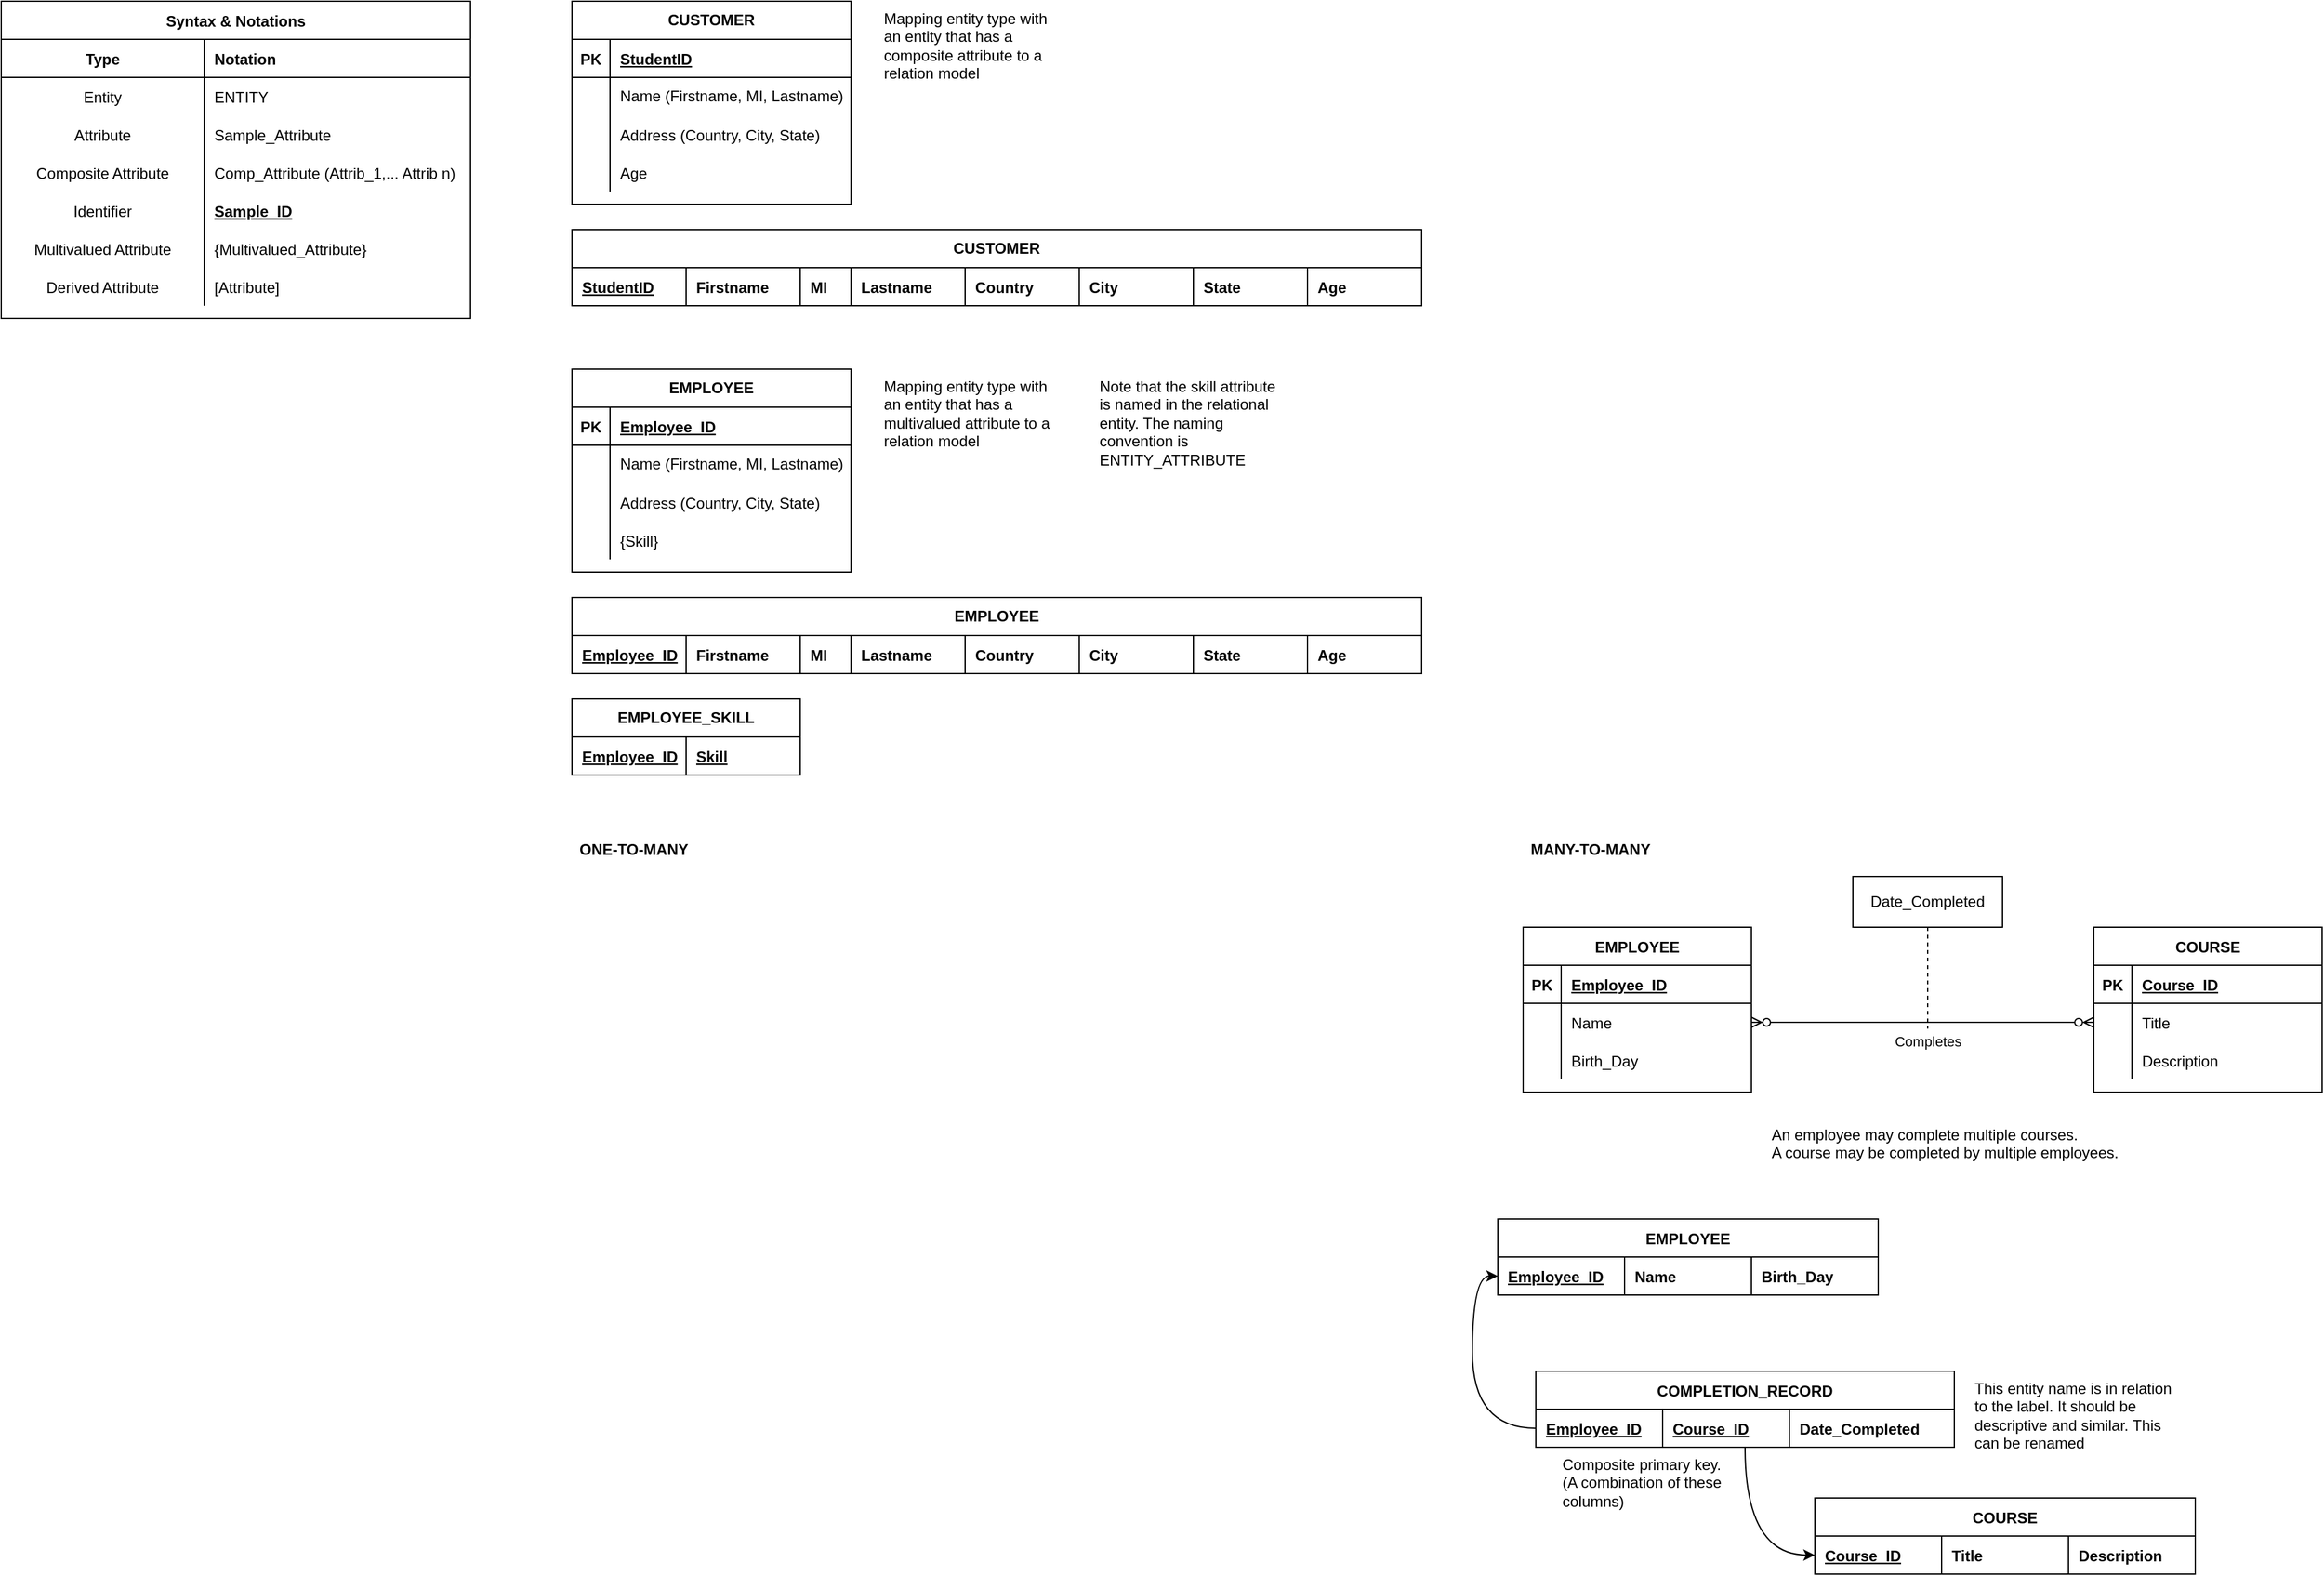 <mxfile version="20.4.1" type="github"><diagram id="eEw_DnG3UPQbFCAzne1q" name="Page-1"><mxGraphModel dx="2090" dy="1809" grid="1" gridSize="10" guides="1" tooltips="1" connect="1" arrows="1" fold="1" page="1" pageScale="1" pageWidth="850" pageHeight="1100" math="0" shadow="0"><root><mxCell id="0"/><mxCell id="1" parent="0"/><mxCell id="7lSEpPeglRAxKBHgV0pn-1" value="CUSTOMER" style="shape=table;startSize=30;container=1;collapsible=1;childLayout=tableLayout;fixedRows=1;rowLines=0;fontStyle=1;align=center;resizeLast=1;whiteSpace=wrap;" vertex="1" parent="1"><mxGeometry x="330" y="-120" width="220" height="160" as="geometry"/></mxCell><mxCell id="7lSEpPeglRAxKBHgV0pn-2" value="" style="shape=tableRow;horizontal=0;startSize=0;swimlaneHead=0;swimlaneBody=0;fillColor=none;collapsible=0;dropTarget=0;points=[[0,0.5],[1,0.5]];portConstraint=eastwest;top=0;left=0;right=0;bottom=1;" vertex="1" parent="7lSEpPeglRAxKBHgV0pn-1"><mxGeometry y="30" width="220" height="30" as="geometry"/></mxCell><mxCell id="7lSEpPeglRAxKBHgV0pn-3" value="PK" style="shape=partialRectangle;connectable=0;fillColor=none;top=0;left=0;bottom=0;right=0;fontStyle=1;overflow=hidden;" vertex="1" parent="7lSEpPeglRAxKBHgV0pn-2"><mxGeometry width="30" height="30" as="geometry"><mxRectangle width="30" height="30" as="alternateBounds"/></mxGeometry></mxCell><mxCell id="7lSEpPeglRAxKBHgV0pn-4" value="StudentID" style="shape=partialRectangle;connectable=0;fillColor=none;top=0;left=0;bottom=0;right=0;align=left;spacingLeft=6;fontStyle=5;overflow=hidden;" vertex="1" parent="7lSEpPeglRAxKBHgV0pn-2"><mxGeometry x="30" width="190" height="30" as="geometry"><mxRectangle width="190" height="30" as="alternateBounds"/></mxGeometry></mxCell><mxCell id="7lSEpPeglRAxKBHgV0pn-5" value="" style="shape=tableRow;horizontal=0;startSize=0;swimlaneHead=0;swimlaneBody=0;fillColor=none;collapsible=0;dropTarget=0;points=[[0,0.5],[1,0.5]];portConstraint=eastwest;top=0;left=0;right=0;bottom=0;" vertex="1" parent="7lSEpPeglRAxKBHgV0pn-1"><mxGeometry y="60" width="220" height="30" as="geometry"/></mxCell><mxCell id="7lSEpPeglRAxKBHgV0pn-6" value="" style="shape=partialRectangle;connectable=0;fillColor=none;top=0;left=0;bottom=0;right=0;editable=1;overflow=hidden;" vertex="1" parent="7lSEpPeglRAxKBHgV0pn-5"><mxGeometry width="30" height="30" as="geometry"><mxRectangle width="30" height="30" as="alternateBounds"/></mxGeometry></mxCell><mxCell id="7lSEpPeglRAxKBHgV0pn-7" value="Name (Firstname, MI, Lastname)" style="shape=partialRectangle;connectable=0;fillColor=none;top=0;left=0;bottom=0;right=0;align=left;spacingLeft=6;overflow=hidden;whiteSpace=wrap;" vertex="1" parent="7lSEpPeglRAxKBHgV0pn-5"><mxGeometry x="30" width="190" height="30" as="geometry"><mxRectangle width="190" height="30" as="alternateBounds"/></mxGeometry></mxCell><mxCell id="7lSEpPeglRAxKBHgV0pn-8" value="" style="shape=tableRow;horizontal=0;startSize=0;swimlaneHead=0;swimlaneBody=0;fillColor=none;collapsible=0;dropTarget=0;points=[[0,0.5],[1,0.5]];portConstraint=eastwest;top=0;left=0;right=0;bottom=0;" vertex="1" parent="7lSEpPeglRAxKBHgV0pn-1"><mxGeometry y="90" width="220" height="30" as="geometry"/></mxCell><mxCell id="7lSEpPeglRAxKBHgV0pn-9" value="" style="shape=partialRectangle;connectable=0;fillColor=none;top=0;left=0;bottom=0;right=0;editable=1;overflow=hidden;" vertex="1" parent="7lSEpPeglRAxKBHgV0pn-8"><mxGeometry width="30" height="30" as="geometry"><mxRectangle width="30" height="30" as="alternateBounds"/></mxGeometry></mxCell><mxCell id="7lSEpPeglRAxKBHgV0pn-10" value="Address (Country, City, State)" style="shape=partialRectangle;connectable=0;fillColor=none;top=0;left=0;bottom=0;right=0;align=left;spacingLeft=6;overflow=hidden;" vertex="1" parent="7lSEpPeglRAxKBHgV0pn-8"><mxGeometry x="30" width="190" height="30" as="geometry"><mxRectangle width="190" height="30" as="alternateBounds"/></mxGeometry></mxCell><mxCell id="7lSEpPeglRAxKBHgV0pn-11" value="" style="shape=tableRow;horizontal=0;startSize=0;swimlaneHead=0;swimlaneBody=0;fillColor=none;collapsible=0;dropTarget=0;points=[[0,0.5],[1,0.5]];portConstraint=eastwest;top=0;left=0;right=0;bottom=0;" vertex="1" parent="7lSEpPeglRAxKBHgV0pn-1"><mxGeometry y="120" width="220" height="30" as="geometry"/></mxCell><mxCell id="7lSEpPeglRAxKBHgV0pn-12" value="" style="shape=partialRectangle;connectable=0;fillColor=none;top=0;left=0;bottom=0;right=0;editable=1;overflow=hidden;" vertex="1" parent="7lSEpPeglRAxKBHgV0pn-11"><mxGeometry width="30" height="30" as="geometry"><mxRectangle width="30" height="30" as="alternateBounds"/></mxGeometry></mxCell><mxCell id="7lSEpPeglRAxKBHgV0pn-13" value="Age" style="shape=partialRectangle;connectable=0;fillColor=none;top=0;left=0;bottom=0;right=0;align=left;spacingLeft=6;overflow=hidden;" vertex="1" parent="7lSEpPeglRAxKBHgV0pn-11"><mxGeometry x="30" width="190" height="30" as="geometry"><mxRectangle width="190" height="30" as="alternateBounds"/></mxGeometry></mxCell><mxCell id="7lSEpPeglRAxKBHgV0pn-20" value="CUSTOMER" style="shape=table;startSize=30;container=1;collapsible=1;childLayout=tableLayout;fixedRows=1;rowLines=0;fontStyle=1;align=center;resizeLast=1;whiteSpace=wrap;" vertex="1" parent="1"><mxGeometry x="330" y="60" width="670" height="60" as="geometry"/></mxCell><mxCell id="7lSEpPeglRAxKBHgV0pn-21" value="" style="shape=tableRow;horizontal=0;startSize=0;swimlaneHead=0;swimlaneBody=0;fillColor=none;collapsible=0;dropTarget=0;points=[[0,0.5],[1,0.5]];portConstraint=eastwest;top=0;left=0;right=0;bottom=1;" vertex="1" parent="7lSEpPeglRAxKBHgV0pn-20"><mxGeometry y="30" width="670" height="30" as="geometry"/></mxCell><mxCell id="7lSEpPeglRAxKBHgV0pn-23" value="StudentID" style="shape=partialRectangle;connectable=0;fillColor=none;top=0;left=0;bottom=0;right=0;align=left;spacingLeft=6;fontStyle=5;overflow=hidden;" vertex="1" parent="7lSEpPeglRAxKBHgV0pn-21"><mxGeometry width="90" height="30" as="geometry"><mxRectangle width="90" height="30" as="alternateBounds"/></mxGeometry></mxCell><mxCell id="7lSEpPeglRAxKBHgV0pn-33" value="Firstname" style="shape=partialRectangle;connectable=0;fillColor=none;top=0;left=0;bottom=0;right=0;align=left;spacingLeft=6;fontStyle=1;overflow=hidden;" vertex="1" parent="7lSEpPeglRAxKBHgV0pn-21"><mxGeometry x="90" width="90" height="30" as="geometry"><mxRectangle width="90" height="30" as="alternateBounds"/></mxGeometry></mxCell><mxCell id="7lSEpPeglRAxKBHgV0pn-34" value="MI" style="shape=partialRectangle;connectable=0;fillColor=none;top=0;left=0;bottom=0;right=0;align=left;spacingLeft=6;fontStyle=1;overflow=hidden;" vertex="1" parent="7lSEpPeglRAxKBHgV0pn-21"><mxGeometry x="180" width="40" height="30" as="geometry"><mxRectangle width="40" height="30" as="alternateBounds"/></mxGeometry></mxCell><mxCell id="7lSEpPeglRAxKBHgV0pn-35" value="Lastname" style="shape=partialRectangle;connectable=0;fillColor=none;top=0;left=0;bottom=0;right=0;align=left;spacingLeft=6;fontStyle=1;overflow=hidden;" vertex="1" parent="7lSEpPeglRAxKBHgV0pn-21"><mxGeometry x="220" width="90" height="30" as="geometry"><mxRectangle width="90" height="30" as="alternateBounds"/></mxGeometry></mxCell><mxCell id="7lSEpPeglRAxKBHgV0pn-36" value="Country" style="shape=partialRectangle;connectable=0;fillColor=none;top=0;left=0;bottom=0;right=0;align=left;spacingLeft=6;fontStyle=1;overflow=hidden;" vertex="1" parent="7lSEpPeglRAxKBHgV0pn-21"><mxGeometry x="310" width="90" height="30" as="geometry"><mxRectangle width="90" height="30" as="alternateBounds"/></mxGeometry></mxCell><mxCell id="7lSEpPeglRAxKBHgV0pn-37" value="City" style="shape=partialRectangle;connectable=0;fillColor=none;top=0;left=0;bottom=0;right=0;align=left;spacingLeft=6;fontStyle=1;overflow=hidden;" vertex="1" parent="7lSEpPeglRAxKBHgV0pn-21"><mxGeometry x="400" width="90" height="30" as="geometry"><mxRectangle width="90" height="30" as="alternateBounds"/></mxGeometry></mxCell><mxCell id="7lSEpPeglRAxKBHgV0pn-38" value="State" style="shape=partialRectangle;connectable=0;fillColor=none;top=0;left=0;bottom=0;right=0;align=left;spacingLeft=6;fontStyle=1;overflow=hidden;" vertex="1" parent="7lSEpPeglRAxKBHgV0pn-21"><mxGeometry x="490" width="90" height="30" as="geometry"><mxRectangle width="90" height="30" as="alternateBounds"/></mxGeometry></mxCell><mxCell id="7lSEpPeglRAxKBHgV0pn-39" value="Age" style="shape=partialRectangle;connectable=0;fillColor=none;top=0;left=0;bottom=0;right=0;align=left;spacingLeft=6;fontStyle=1;overflow=hidden;" vertex="1" parent="7lSEpPeglRAxKBHgV0pn-21"><mxGeometry x="580" width="90" height="30" as="geometry"><mxRectangle width="90" height="30" as="alternateBounds"/></mxGeometry></mxCell><mxCell id="7lSEpPeglRAxKBHgV0pn-40" value="Mapping entity type with an entity that has a composite attribute to a relation model" style="text;strokeColor=none;fillColor=none;spacingLeft=4;spacingRight=4;overflow=hidden;rotatable=0;points=[[0,0.5],[1,0.5]];portConstraint=eastwest;fontSize=12;whiteSpace=wrap;" vertex="1" parent="1"><mxGeometry x="570" y="-120" width="150" height="70" as="geometry"/></mxCell><mxCell id="7lSEpPeglRAxKBHgV0pn-42" value="Syntax &amp; Notations" style="shape=table;startSize=30;container=1;collapsible=1;childLayout=tableLayout;fixedRows=1;rowLines=0;fontStyle=1;align=center;resizeLast=1;" vertex="1" parent="1"><mxGeometry x="-120" y="-120" width="370" height="250" as="geometry"/></mxCell><mxCell id="7lSEpPeglRAxKBHgV0pn-43" value="" style="shape=tableRow;horizontal=0;startSize=0;swimlaneHead=0;swimlaneBody=0;fillColor=none;collapsible=0;dropTarget=0;points=[[0,0.5],[1,0.5]];portConstraint=eastwest;top=0;left=0;right=0;bottom=1;" vertex="1" parent="7lSEpPeglRAxKBHgV0pn-42"><mxGeometry y="30" width="370" height="30" as="geometry"/></mxCell><mxCell id="7lSEpPeglRAxKBHgV0pn-44" value="Type" style="shape=partialRectangle;connectable=0;fillColor=none;top=0;left=0;bottom=0;right=0;fontStyle=1;overflow=hidden;" vertex="1" parent="7lSEpPeglRAxKBHgV0pn-43"><mxGeometry width="160" height="30" as="geometry"><mxRectangle width="160" height="30" as="alternateBounds"/></mxGeometry></mxCell><mxCell id="7lSEpPeglRAxKBHgV0pn-45" value="Notation" style="shape=partialRectangle;connectable=0;fillColor=none;top=0;left=0;bottom=0;right=0;align=left;spacingLeft=6;fontStyle=1;overflow=hidden;" vertex="1" parent="7lSEpPeglRAxKBHgV0pn-43"><mxGeometry x="160" width="210" height="30" as="geometry"><mxRectangle width="210" height="30" as="alternateBounds"/></mxGeometry></mxCell><mxCell id="7lSEpPeglRAxKBHgV0pn-46" value="" style="shape=tableRow;horizontal=0;startSize=0;swimlaneHead=0;swimlaneBody=0;fillColor=none;collapsible=0;dropTarget=0;points=[[0,0.5],[1,0.5]];portConstraint=eastwest;top=0;left=0;right=0;bottom=0;" vertex="1" parent="7lSEpPeglRAxKBHgV0pn-42"><mxGeometry y="60" width="370" height="30" as="geometry"/></mxCell><mxCell id="7lSEpPeglRAxKBHgV0pn-47" value="Entity" style="shape=partialRectangle;connectable=0;fillColor=none;top=0;left=0;bottom=0;right=0;editable=1;overflow=hidden;" vertex="1" parent="7lSEpPeglRAxKBHgV0pn-46"><mxGeometry width="160" height="30" as="geometry"><mxRectangle width="160" height="30" as="alternateBounds"/></mxGeometry></mxCell><mxCell id="7lSEpPeglRAxKBHgV0pn-48" value="ENTITY" style="shape=partialRectangle;connectable=0;fillColor=none;top=0;left=0;bottom=0;right=0;align=left;spacingLeft=6;overflow=hidden;" vertex="1" parent="7lSEpPeglRAxKBHgV0pn-46"><mxGeometry x="160" width="210" height="30" as="geometry"><mxRectangle width="210" height="30" as="alternateBounds"/></mxGeometry></mxCell><mxCell id="7lSEpPeglRAxKBHgV0pn-49" value="" style="shape=tableRow;horizontal=0;startSize=0;swimlaneHead=0;swimlaneBody=0;fillColor=none;collapsible=0;dropTarget=0;points=[[0,0.5],[1,0.5]];portConstraint=eastwest;top=0;left=0;right=0;bottom=0;" vertex="1" parent="7lSEpPeglRAxKBHgV0pn-42"><mxGeometry y="90" width="370" height="30" as="geometry"/></mxCell><mxCell id="7lSEpPeglRAxKBHgV0pn-50" value="Attribute" style="shape=partialRectangle;connectable=0;fillColor=none;top=0;left=0;bottom=0;right=0;editable=1;overflow=hidden;" vertex="1" parent="7lSEpPeglRAxKBHgV0pn-49"><mxGeometry width="160" height="30" as="geometry"><mxRectangle width="160" height="30" as="alternateBounds"/></mxGeometry></mxCell><mxCell id="7lSEpPeglRAxKBHgV0pn-51" value="Sample_Attribute" style="shape=partialRectangle;connectable=0;fillColor=none;top=0;left=0;bottom=0;right=0;align=left;spacingLeft=6;overflow=hidden;" vertex="1" parent="7lSEpPeglRAxKBHgV0pn-49"><mxGeometry x="160" width="210" height="30" as="geometry"><mxRectangle width="210" height="30" as="alternateBounds"/></mxGeometry></mxCell><mxCell id="7lSEpPeglRAxKBHgV0pn-52" value="" style="shape=tableRow;horizontal=0;startSize=0;swimlaneHead=0;swimlaneBody=0;fillColor=none;collapsible=0;dropTarget=0;points=[[0,0.5],[1,0.5]];portConstraint=eastwest;top=0;left=0;right=0;bottom=0;" vertex="1" parent="7lSEpPeglRAxKBHgV0pn-42"><mxGeometry y="120" width="370" height="30" as="geometry"/></mxCell><mxCell id="7lSEpPeglRAxKBHgV0pn-53" value="Composite Attribute" style="shape=partialRectangle;connectable=0;fillColor=none;top=0;left=0;bottom=0;right=0;editable=1;overflow=hidden;" vertex="1" parent="7lSEpPeglRAxKBHgV0pn-52"><mxGeometry width="160" height="30" as="geometry"><mxRectangle width="160" height="30" as="alternateBounds"/></mxGeometry></mxCell><mxCell id="7lSEpPeglRAxKBHgV0pn-54" value="Comp_Attribute (Attrib_1,... Attrib n)" style="shape=partialRectangle;connectable=0;fillColor=none;top=0;left=0;bottom=0;right=0;align=left;spacingLeft=6;overflow=hidden;" vertex="1" parent="7lSEpPeglRAxKBHgV0pn-52"><mxGeometry x="160" width="210" height="30" as="geometry"><mxRectangle width="210" height="30" as="alternateBounds"/></mxGeometry></mxCell><mxCell id="7lSEpPeglRAxKBHgV0pn-58" style="shape=tableRow;horizontal=0;startSize=0;swimlaneHead=0;swimlaneBody=0;fillColor=none;collapsible=0;dropTarget=0;points=[[0,0.5],[1,0.5]];portConstraint=eastwest;top=0;left=0;right=0;bottom=0;fontStyle=1" vertex="1" parent="7lSEpPeglRAxKBHgV0pn-42"><mxGeometry y="150" width="370" height="30" as="geometry"/></mxCell><mxCell id="7lSEpPeglRAxKBHgV0pn-59" value="Identifier" style="shape=partialRectangle;connectable=0;fillColor=none;top=0;left=0;bottom=0;right=0;editable=1;overflow=hidden;" vertex="1" parent="7lSEpPeglRAxKBHgV0pn-58"><mxGeometry width="160" height="30" as="geometry"><mxRectangle width="160" height="30" as="alternateBounds"/></mxGeometry></mxCell><mxCell id="7lSEpPeglRAxKBHgV0pn-60" value="Sample_ID" style="shape=partialRectangle;connectable=0;fillColor=none;top=0;left=0;bottom=0;right=0;align=left;spacingLeft=6;overflow=hidden;fontStyle=5" vertex="1" parent="7lSEpPeglRAxKBHgV0pn-58"><mxGeometry x="160" width="210" height="30" as="geometry"><mxRectangle width="210" height="30" as="alternateBounds"/></mxGeometry></mxCell><mxCell id="7lSEpPeglRAxKBHgV0pn-84" style="shape=tableRow;horizontal=0;startSize=0;swimlaneHead=0;swimlaneBody=0;fillColor=none;collapsible=0;dropTarget=0;points=[[0,0.5],[1,0.5]];portConstraint=eastwest;top=0;left=0;right=0;bottom=0;fontStyle=1" vertex="1" parent="7lSEpPeglRAxKBHgV0pn-42"><mxGeometry y="180" width="370" height="30" as="geometry"/></mxCell><mxCell id="7lSEpPeglRAxKBHgV0pn-85" value="Multivalued Attribute" style="shape=partialRectangle;connectable=0;fillColor=none;top=0;left=0;bottom=0;right=0;editable=1;overflow=hidden;" vertex="1" parent="7lSEpPeglRAxKBHgV0pn-84"><mxGeometry width="160" height="30" as="geometry"><mxRectangle width="160" height="30" as="alternateBounds"/></mxGeometry></mxCell><mxCell id="7lSEpPeglRAxKBHgV0pn-86" value="{Multivalued_Attribute}" style="shape=partialRectangle;connectable=0;fillColor=none;top=0;left=0;bottom=0;right=0;align=left;spacingLeft=6;overflow=hidden;fontStyle=0" vertex="1" parent="7lSEpPeglRAxKBHgV0pn-84"><mxGeometry x="160" width="210" height="30" as="geometry"><mxRectangle width="210" height="30" as="alternateBounds"/></mxGeometry></mxCell><mxCell id="7lSEpPeglRAxKBHgV0pn-98" style="shape=tableRow;horizontal=0;startSize=0;swimlaneHead=0;swimlaneBody=0;fillColor=none;collapsible=0;dropTarget=0;points=[[0,0.5],[1,0.5]];portConstraint=eastwest;top=0;left=0;right=0;bottom=0;fontStyle=1" vertex="1" parent="7lSEpPeglRAxKBHgV0pn-42"><mxGeometry y="210" width="370" height="30" as="geometry"/></mxCell><mxCell id="7lSEpPeglRAxKBHgV0pn-99" value="Derived Attribute" style="shape=partialRectangle;connectable=0;fillColor=none;top=0;left=0;bottom=0;right=0;editable=1;overflow=hidden;" vertex="1" parent="7lSEpPeglRAxKBHgV0pn-98"><mxGeometry width="160" height="30" as="geometry"><mxRectangle width="160" height="30" as="alternateBounds"/></mxGeometry></mxCell><mxCell id="7lSEpPeglRAxKBHgV0pn-100" value="[Attribute]" style="shape=partialRectangle;connectable=0;fillColor=none;top=0;left=0;bottom=0;right=0;align=left;spacingLeft=6;overflow=hidden;fontStyle=0" vertex="1" parent="7lSEpPeglRAxKBHgV0pn-98"><mxGeometry x="160" width="210" height="30" as="geometry"><mxRectangle width="210" height="30" as="alternateBounds"/></mxGeometry></mxCell><mxCell id="7lSEpPeglRAxKBHgV0pn-61" value="EMPLOYEE" style="shape=table;startSize=30;container=1;collapsible=1;childLayout=tableLayout;fixedRows=1;rowLines=0;fontStyle=1;align=center;resizeLast=1;whiteSpace=wrap;" vertex="1" parent="1"><mxGeometry x="330" y="170" width="220" height="160" as="geometry"/></mxCell><mxCell id="7lSEpPeglRAxKBHgV0pn-62" value="" style="shape=tableRow;horizontal=0;startSize=0;swimlaneHead=0;swimlaneBody=0;fillColor=none;collapsible=0;dropTarget=0;points=[[0,0.5],[1,0.5]];portConstraint=eastwest;top=0;left=0;right=0;bottom=1;" vertex="1" parent="7lSEpPeglRAxKBHgV0pn-61"><mxGeometry y="30" width="220" height="30" as="geometry"/></mxCell><mxCell id="7lSEpPeglRAxKBHgV0pn-63" value="PK" style="shape=partialRectangle;connectable=0;fillColor=none;top=0;left=0;bottom=0;right=0;fontStyle=1;overflow=hidden;" vertex="1" parent="7lSEpPeglRAxKBHgV0pn-62"><mxGeometry width="30" height="30" as="geometry"><mxRectangle width="30" height="30" as="alternateBounds"/></mxGeometry></mxCell><mxCell id="7lSEpPeglRAxKBHgV0pn-64" value="Employee_ID" style="shape=partialRectangle;connectable=0;fillColor=none;top=0;left=0;bottom=0;right=0;align=left;spacingLeft=6;fontStyle=5;overflow=hidden;" vertex="1" parent="7lSEpPeglRAxKBHgV0pn-62"><mxGeometry x="30" width="190" height="30" as="geometry"><mxRectangle width="190" height="30" as="alternateBounds"/></mxGeometry></mxCell><mxCell id="7lSEpPeglRAxKBHgV0pn-65" value="" style="shape=tableRow;horizontal=0;startSize=0;swimlaneHead=0;swimlaneBody=0;fillColor=none;collapsible=0;dropTarget=0;points=[[0,0.5],[1,0.5]];portConstraint=eastwest;top=0;left=0;right=0;bottom=0;" vertex="1" parent="7lSEpPeglRAxKBHgV0pn-61"><mxGeometry y="60" width="220" height="30" as="geometry"/></mxCell><mxCell id="7lSEpPeglRAxKBHgV0pn-66" value="" style="shape=partialRectangle;connectable=0;fillColor=none;top=0;left=0;bottom=0;right=0;editable=1;overflow=hidden;" vertex="1" parent="7lSEpPeglRAxKBHgV0pn-65"><mxGeometry width="30" height="30" as="geometry"><mxRectangle width="30" height="30" as="alternateBounds"/></mxGeometry></mxCell><mxCell id="7lSEpPeglRAxKBHgV0pn-67" value="Name (Firstname, MI, Lastname)" style="shape=partialRectangle;connectable=0;fillColor=none;top=0;left=0;bottom=0;right=0;align=left;spacingLeft=6;overflow=hidden;whiteSpace=wrap;" vertex="1" parent="7lSEpPeglRAxKBHgV0pn-65"><mxGeometry x="30" width="190" height="30" as="geometry"><mxRectangle width="190" height="30" as="alternateBounds"/></mxGeometry></mxCell><mxCell id="7lSEpPeglRAxKBHgV0pn-68" value="" style="shape=tableRow;horizontal=0;startSize=0;swimlaneHead=0;swimlaneBody=0;fillColor=none;collapsible=0;dropTarget=0;points=[[0,0.5],[1,0.5]];portConstraint=eastwest;top=0;left=0;right=0;bottom=0;" vertex="1" parent="7lSEpPeglRAxKBHgV0pn-61"><mxGeometry y="90" width="220" height="30" as="geometry"/></mxCell><mxCell id="7lSEpPeglRAxKBHgV0pn-69" value="" style="shape=partialRectangle;connectable=0;fillColor=none;top=0;left=0;bottom=0;right=0;editable=1;overflow=hidden;" vertex="1" parent="7lSEpPeglRAxKBHgV0pn-68"><mxGeometry width="30" height="30" as="geometry"><mxRectangle width="30" height="30" as="alternateBounds"/></mxGeometry></mxCell><mxCell id="7lSEpPeglRAxKBHgV0pn-70" value="Address (Country, City, State)" style="shape=partialRectangle;connectable=0;fillColor=none;top=0;left=0;bottom=0;right=0;align=left;spacingLeft=6;overflow=hidden;" vertex="1" parent="7lSEpPeglRAxKBHgV0pn-68"><mxGeometry x="30" width="190" height="30" as="geometry"><mxRectangle width="190" height="30" as="alternateBounds"/></mxGeometry></mxCell><mxCell id="7lSEpPeglRAxKBHgV0pn-71" value="" style="shape=tableRow;horizontal=0;startSize=0;swimlaneHead=0;swimlaneBody=0;fillColor=none;collapsible=0;dropTarget=0;points=[[0,0.5],[1,0.5]];portConstraint=eastwest;top=0;left=0;right=0;bottom=0;" vertex="1" parent="7lSEpPeglRAxKBHgV0pn-61"><mxGeometry y="120" width="220" height="30" as="geometry"/></mxCell><mxCell id="7lSEpPeglRAxKBHgV0pn-72" value="" style="shape=partialRectangle;connectable=0;fillColor=none;top=0;left=0;bottom=0;right=0;editable=1;overflow=hidden;" vertex="1" parent="7lSEpPeglRAxKBHgV0pn-71"><mxGeometry width="30" height="30" as="geometry"><mxRectangle width="30" height="30" as="alternateBounds"/></mxGeometry></mxCell><mxCell id="7lSEpPeglRAxKBHgV0pn-73" value="{Skill}" style="shape=partialRectangle;connectable=0;fillColor=none;top=0;left=0;bottom=0;right=0;align=left;spacingLeft=6;overflow=hidden;" vertex="1" parent="7lSEpPeglRAxKBHgV0pn-71"><mxGeometry x="30" width="190" height="30" as="geometry"><mxRectangle width="190" height="30" as="alternateBounds"/></mxGeometry></mxCell><mxCell id="7lSEpPeglRAxKBHgV0pn-74" value="EMPLOYEE" style="shape=table;startSize=30;container=1;collapsible=1;childLayout=tableLayout;fixedRows=1;rowLines=0;fontStyle=1;align=center;resizeLast=1;whiteSpace=wrap;" vertex="1" parent="1"><mxGeometry x="330" y="350" width="670" height="60" as="geometry"/></mxCell><mxCell id="7lSEpPeglRAxKBHgV0pn-75" value="" style="shape=tableRow;horizontal=0;startSize=0;swimlaneHead=0;swimlaneBody=0;fillColor=none;collapsible=0;dropTarget=0;points=[[0,0.5],[1,0.5]];portConstraint=eastwest;top=0;left=0;right=0;bottom=1;" vertex="1" parent="7lSEpPeglRAxKBHgV0pn-74"><mxGeometry y="30" width="670" height="30" as="geometry"/></mxCell><mxCell id="7lSEpPeglRAxKBHgV0pn-76" value="Employee_ID" style="shape=partialRectangle;connectable=0;fillColor=none;top=0;left=0;bottom=0;right=0;align=left;spacingLeft=6;fontStyle=5;overflow=hidden;" vertex="1" parent="7lSEpPeglRAxKBHgV0pn-75"><mxGeometry width="90" height="30" as="geometry"><mxRectangle width="90" height="30" as="alternateBounds"/></mxGeometry></mxCell><mxCell id="7lSEpPeglRAxKBHgV0pn-77" value="Firstname" style="shape=partialRectangle;connectable=0;fillColor=none;top=0;left=0;bottom=0;right=0;align=left;spacingLeft=6;fontStyle=1;overflow=hidden;" vertex="1" parent="7lSEpPeglRAxKBHgV0pn-75"><mxGeometry x="90" width="90" height="30" as="geometry"><mxRectangle width="90" height="30" as="alternateBounds"/></mxGeometry></mxCell><mxCell id="7lSEpPeglRAxKBHgV0pn-78" value="MI" style="shape=partialRectangle;connectable=0;fillColor=none;top=0;left=0;bottom=0;right=0;align=left;spacingLeft=6;fontStyle=1;overflow=hidden;" vertex="1" parent="7lSEpPeglRAxKBHgV0pn-75"><mxGeometry x="180" width="40" height="30" as="geometry"><mxRectangle width="40" height="30" as="alternateBounds"/></mxGeometry></mxCell><mxCell id="7lSEpPeglRAxKBHgV0pn-79" value="Lastname" style="shape=partialRectangle;connectable=0;fillColor=none;top=0;left=0;bottom=0;right=0;align=left;spacingLeft=6;fontStyle=1;overflow=hidden;" vertex="1" parent="7lSEpPeglRAxKBHgV0pn-75"><mxGeometry x="220" width="90" height="30" as="geometry"><mxRectangle width="90" height="30" as="alternateBounds"/></mxGeometry></mxCell><mxCell id="7lSEpPeglRAxKBHgV0pn-80" value="Country" style="shape=partialRectangle;connectable=0;fillColor=none;top=0;left=0;bottom=0;right=0;align=left;spacingLeft=6;fontStyle=1;overflow=hidden;" vertex="1" parent="7lSEpPeglRAxKBHgV0pn-75"><mxGeometry x="310" width="90" height="30" as="geometry"><mxRectangle width="90" height="30" as="alternateBounds"/></mxGeometry></mxCell><mxCell id="7lSEpPeglRAxKBHgV0pn-81" value="City" style="shape=partialRectangle;connectable=0;fillColor=none;top=0;left=0;bottom=0;right=0;align=left;spacingLeft=6;fontStyle=1;overflow=hidden;" vertex="1" parent="7lSEpPeglRAxKBHgV0pn-75"><mxGeometry x="400" width="90" height="30" as="geometry"><mxRectangle width="90" height="30" as="alternateBounds"/></mxGeometry></mxCell><mxCell id="7lSEpPeglRAxKBHgV0pn-82" value="State" style="shape=partialRectangle;connectable=0;fillColor=none;top=0;left=0;bottom=0;right=0;align=left;spacingLeft=6;fontStyle=1;overflow=hidden;" vertex="1" parent="7lSEpPeglRAxKBHgV0pn-75"><mxGeometry x="490" width="90" height="30" as="geometry"><mxRectangle width="90" height="30" as="alternateBounds"/></mxGeometry></mxCell><mxCell id="7lSEpPeglRAxKBHgV0pn-83" value="Age" style="shape=partialRectangle;connectable=0;fillColor=none;top=0;left=0;bottom=0;right=0;align=left;spacingLeft=6;fontStyle=1;overflow=hidden;" vertex="1" parent="7lSEpPeglRAxKBHgV0pn-75"><mxGeometry x="580" width="90" height="30" as="geometry"><mxRectangle width="90" height="30" as="alternateBounds"/></mxGeometry></mxCell><mxCell id="7lSEpPeglRAxKBHgV0pn-87" value="EMPLOYEE_SKILL" style="shape=table;startSize=30;container=1;collapsible=1;childLayout=tableLayout;fixedRows=1;rowLines=0;fontStyle=1;align=center;resizeLast=1;whiteSpace=wrap;" vertex="1" parent="1"><mxGeometry x="330" y="430" width="180" height="60" as="geometry"/></mxCell><mxCell id="7lSEpPeglRAxKBHgV0pn-88" value="" style="shape=tableRow;horizontal=0;startSize=0;swimlaneHead=0;swimlaneBody=0;fillColor=none;collapsible=0;dropTarget=0;points=[[0,0.5],[1,0.5]];portConstraint=eastwest;top=0;left=0;right=0;bottom=1;" vertex="1" parent="7lSEpPeglRAxKBHgV0pn-87"><mxGeometry y="30" width="180" height="30" as="geometry"/></mxCell><mxCell id="7lSEpPeglRAxKBHgV0pn-89" value="Employee_ID" style="shape=partialRectangle;connectable=0;fillColor=none;top=0;left=0;bottom=0;right=0;align=left;spacingLeft=6;fontStyle=5;overflow=hidden;" vertex="1" parent="7lSEpPeglRAxKBHgV0pn-88"><mxGeometry width="90" height="30" as="geometry"><mxRectangle width="90" height="30" as="alternateBounds"/></mxGeometry></mxCell><mxCell id="7lSEpPeglRAxKBHgV0pn-90" value="Skill" style="shape=partialRectangle;connectable=0;fillColor=none;top=0;left=0;bottom=0;right=0;align=left;spacingLeft=6;fontStyle=5;overflow=hidden;" vertex="1" parent="7lSEpPeglRAxKBHgV0pn-88"><mxGeometry x="90" width="90" height="30" as="geometry"><mxRectangle width="90" height="30" as="alternateBounds"/></mxGeometry></mxCell><mxCell id="7lSEpPeglRAxKBHgV0pn-101" value="Mapping entity type with an entity that has a multivalued attribute to a relation model" style="text;strokeColor=none;fillColor=none;spacingLeft=4;spacingRight=4;overflow=hidden;rotatable=0;points=[[0,0.5],[1,0.5]];portConstraint=eastwest;fontSize=12;whiteSpace=wrap;" vertex="1" parent="1"><mxGeometry x="570" y="170" width="150" height="70" as="geometry"/></mxCell><mxCell id="7lSEpPeglRAxKBHgV0pn-102" value="Note that the skill attribute is named in the relational entity. The naming convention is ENTITY_ATTRIBUTE" style="text;strokeColor=none;fillColor=none;spacingLeft=4;spacingRight=4;overflow=hidden;rotatable=0;points=[[0,0.5],[1,0.5]];portConstraint=eastwest;fontSize=12;whiteSpace=wrap;" vertex="1" parent="1"><mxGeometry x="740" y="170" width="150" height="90" as="geometry"/></mxCell><mxCell id="7lSEpPeglRAxKBHgV0pn-103" value="EMPLOYEE" style="shape=table;startSize=30;container=1;collapsible=1;childLayout=tableLayout;fixedRows=1;rowLines=0;fontStyle=1;align=center;resizeLast=1;" vertex="1" parent="1"><mxGeometry x="1080" y="610" width="180" height="130" as="geometry"/></mxCell><mxCell id="7lSEpPeglRAxKBHgV0pn-104" value="" style="shape=tableRow;horizontal=0;startSize=0;swimlaneHead=0;swimlaneBody=0;fillColor=none;collapsible=0;dropTarget=0;points=[[0,0.5],[1,0.5]];portConstraint=eastwest;top=0;left=0;right=0;bottom=1;" vertex="1" parent="7lSEpPeglRAxKBHgV0pn-103"><mxGeometry y="30" width="180" height="30" as="geometry"/></mxCell><mxCell id="7lSEpPeglRAxKBHgV0pn-105" value="PK" style="shape=partialRectangle;connectable=0;fillColor=none;top=0;left=0;bottom=0;right=0;fontStyle=1;overflow=hidden;" vertex="1" parent="7lSEpPeglRAxKBHgV0pn-104"><mxGeometry width="30" height="30" as="geometry"><mxRectangle width="30" height="30" as="alternateBounds"/></mxGeometry></mxCell><mxCell id="7lSEpPeglRAxKBHgV0pn-106" value="Employee_ID" style="shape=partialRectangle;connectable=0;fillColor=none;top=0;left=0;bottom=0;right=0;align=left;spacingLeft=6;fontStyle=5;overflow=hidden;" vertex="1" parent="7lSEpPeglRAxKBHgV0pn-104"><mxGeometry x="30" width="150" height="30" as="geometry"><mxRectangle width="150" height="30" as="alternateBounds"/></mxGeometry></mxCell><mxCell id="7lSEpPeglRAxKBHgV0pn-107" value="" style="shape=tableRow;horizontal=0;startSize=0;swimlaneHead=0;swimlaneBody=0;fillColor=none;collapsible=0;dropTarget=0;points=[[0,0.5],[1,0.5]];portConstraint=eastwest;top=0;left=0;right=0;bottom=0;" vertex="1" parent="7lSEpPeglRAxKBHgV0pn-103"><mxGeometry y="60" width="180" height="30" as="geometry"/></mxCell><mxCell id="7lSEpPeglRAxKBHgV0pn-108" value="" style="shape=partialRectangle;connectable=0;fillColor=none;top=0;left=0;bottom=0;right=0;editable=1;overflow=hidden;" vertex="1" parent="7lSEpPeglRAxKBHgV0pn-107"><mxGeometry width="30" height="30" as="geometry"><mxRectangle width="30" height="30" as="alternateBounds"/></mxGeometry></mxCell><mxCell id="7lSEpPeglRAxKBHgV0pn-109" value="Name" style="shape=partialRectangle;connectable=0;fillColor=none;top=0;left=0;bottom=0;right=0;align=left;spacingLeft=6;overflow=hidden;" vertex="1" parent="7lSEpPeglRAxKBHgV0pn-107"><mxGeometry x="30" width="150" height="30" as="geometry"><mxRectangle width="150" height="30" as="alternateBounds"/></mxGeometry></mxCell><mxCell id="7lSEpPeglRAxKBHgV0pn-110" value="" style="shape=tableRow;horizontal=0;startSize=0;swimlaneHead=0;swimlaneBody=0;fillColor=none;collapsible=0;dropTarget=0;points=[[0,0.5],[1,0.5]];portConstraint=eastwest;top=0;left=0;right=0;bottom=0;" vertex="1" parent="7lSEpPeglRAxKBHgV0pn-103"><mxGeometry y="90" width="180" height="30" as="geometry"/></mxCell><mxCell id="7lSEpPeglRAxKBHgV0pn-111" value="" style="shape=partialRectangle;connectable=0;fillColor=none;top=0;left=0;bottom=0;right=0;editable=1;overflow=hidden;" vertex="1" parent="7lSEpPeglRAxKBHgV0pn-110"><mxGeometry width="30" height="30" as="geometry"><mxRectangle width="30" height="30" as="alternateBounds"/></mxGeometry></mxCell><mxCell id="7lSEpPeglRAxKBHgV0pn-112" value="Birth_Day" style="shape=partialRectangle;connectable=0;fillColor=none;top=0;left=0;bottom=0;right=0;align=left;spacingLeft=6;overflow=hidden;" vertex="1" parent="7lSEpPeglRAxKBHgV0pn-110"><mxGeometry x="30" width="150" height="30" as="geometry"><mxRectangle width="150" height="30" as="alternateBounds"/></mxGeometry></mxCell><mxCell id="7lSEpPeglRAxKBHgV0pn-116" value="COURSE" style="shape=table;startSize=30;container=1;collapsible=1;childLayout=tableLayout;fixedRows=1;rowLines=0;fontStyle=1;align=center;resizeLast=1;" vertex="1" parent="1"><mxGeometry x="1530" y="610" width="180" height="130" as="geometry"/></mxCell><mxCell id="7lSEpPeglRAxKBHgV0pn-117" value="" style="shape=tableRow;horizontal=0;startSize=0;swimlaneHead=0;swimlaneBody=0;fillColor=none;collapsible=0;dropTarget=0;points=[[0,0.5],[1,0.5]];portConstraint=eastwest;top=0;left=0;right=0;bottom=1;" vertex="1" parent="7lSEpPeglRAxKBHgV0pn-116"><mxGeometry y="30" width="180" height="30" as="geometry"/></mxCell><mxCell id="7lSEpPeglRAxKBHgV0pn-118" value="PK" style="shape=partialRectangle;connectable=0;fillColor=none;top=0;left=0;bottom=0;right=0;fontStyle=1;overflow=hidden;" vertex="1" parent="7lSEpPeglRAxKBHgV0pn-117"><mxGeometry width="30" height="30" as="geometry"><mxRectangle width="30" height="30" as="alternateBounds"/></mxGeometry></mxCell><mxCell id="7lSEpPeglRAxKBHgV0pn-119" value="Course_ID" style="shape=partialRectangle;connectable=0;fillColor=none;top=0;left=0;bottom=0;right=0;align=left;spacingLeft=6;fontStyle=5;overflow=hidden;" vertex="1" parent="7lSEpPeglRAxKBHgV0pn-117"><mxGeometry x="30" width="150" height="30" as="geometry"><mxRectangle width="150" height="30" as="alternateBounds"/></mxGeometry></mxCell><mxCell id="7lSEpPeglRAxKBHgV0pn-120" value="" style="shape=tableRow;horizontal=0;startSize=0;swimlaneHead=0;swimlaneBody=0;fillColor=none;collapsible=0;dropTarget=0;points=[[0,0.5],[1,0.5]];portConstraint=eastwest;top=0;left=0;right=0;bottom=0;" vertex="1" parent="7lSEpPeglRAxKBHgV0pn-116"><mxGeometry y="60" width="180" height="30" as="geometry"/></mxCell><mxCell id="7lSEpPeglRAxKBHgV0pn-121" value="" style="shape=partialRectangle;connectable=0;fillColor=none;top=0;left=0;bottom=0;right=0;editable=1;overflow=hidden;" vertex="1" parent="7lSEpPeglRAxKBHgV0pn-120"><mxGeometry width="30" height="30" as="geometry"><mxRectangle width="30" height="30" as="alternateBounds"/></mxGeometry></mxCell><mxCell id="7lSEpPeglRAxKBHgV0pn-122" value="Title" style="shape=partialRectangle;connectable=0;fillColor=none;top=0;left=0;bottom=0;right=0;align=left;spacingLeft=6;overflow=hidden;" vertex="1" parent="7lSEpPeglRAxKBHgV0pn-120"><mxGeometry x="30" width="150" height="30" as="geometry"><mxRectangle width="150" height="30" as="alternateBounds"/></mxGeometry></mxCell><mxCell id="7lSEpPeglRAxKBHgV0pn-123" value="" style="shape=tableRow;horizontal=0;startSize=0;swimlaneHead=0;swimlaneBody=0;fillColor=none;collapsible=0;dropTarget=0;points=[[0,0.5],[1,0.5]];portConstraint=eastwest;top=0;left=0;right=0;bottom=0;" vertex="1" parent="7lSEpPeglRAxKBHgV0pn-116"><mxGeometry y="90" width="180" height="30" as="geometry"/></mxCell><mxCell id="7lSEpPeglRAxKBHgV0pn-124" value="" style="shape=partialRectangle;connectable=0;fillColor=none;top=0;left=0;bottom=0;right=0;editable=1;overflow=hidden;" vertex="1" parent="7lSEpPeglRAxKBHgV0pn-123"><mxGeometry width="30" height="30" as="geometry"><mxRectangle width="30" height="30" as="alternateBounds"/></mxGeometry></mxCell><mxCell id="7lSEpPeglRAxKBHgV0pn-125" value="Description" style="shape=partialRectangle;connectable=0;fillColor=none;top=0;left=0;bottom=0;right=0;align=left;spacingLeft=6;overflow=hidden;" vertex="1" parent="7lSEpPeglRAxKBHgV0pn-123"><mxGeometry x="30" width="150" height="30" as="geometry"><mxRectangle width="150" height="30" as="alternateBounds"/></mxGeometry></mxCell><mxCell id="7lSEpPeglRAxKBHgV0pn-126" style="edgeStyle=orthogonalEdgeStyle;rounded=0;orthogonalLoop=1;jettySize=auto;html=1;entryX=0;entryY=0.5;entryDx=0;entryDy=0;startArrow=ERzeroToMany;startFill=0;endArrow=ERzeroToMany;endFill=0;" edge="1" parent="1" source="7lSEpPeglRAxKBHgV0pn-107" target="7lSEpPeglRAxKBHgV0pn-120"><mxGeometry relative="1" as="geometry"/></mxCell><mxCell id="7lSEpPeglRAxKBHgV0pn-128" style="edgeStyle=orthogonalEdgeStyle;rounded=0;orthogonalLoop=1;jettySize=auto;html=1;startArrow=none;startFill=0;endArrow=none;endFill=0;dashed=1;" edge="1" parent="1" source="7lSEpPeglRAxKBHgV0pn-127"><mxGeometry relative="1" as="geometry"><mxPoint x="1399" y="690" as="targetPoint"/></mxGeometry></mxCell><mxCell id="7lSEpPeglRAxKBHgV0pn-129" value="Completes" style="edgeLabel;html=1;align=center;verticalAlign=middle;resizable=0;points=[];" vertex="1" connectable="0" parent="7lSEpPeglRAxKBHgV0pn-128"><mxGeometry x="0.886" relative="1" as="geometry"><mxPoint y="14" as="offset"/></mxGeometry></mxCell><mxCell id="7lSEpPeglRAxKBHgV0pn-127" value="Date_Completed" style="whiteSpace=wrap;html=1;align=center;" vertex="1" parent="1"><mxGeometry x="1340" y="570" width="118" height="40" as="geometry"/></mxCell><mxCell id="7lSEpPeglRAxKBHgV0pn-131" value="An employee may complete multiple courses.&#10;A course may be completed by multiple employees." style="text;strokeColor=none;fillColor=none;spacingLeft=4;spacingRight=4;overflow=hidden;rotatable=0;points=[[0,0.5],[1,0.5]];portConstraint=eastwest;fontSize=12;whiteSpace=wrap;" vertex="1" parent="1"><mxGeometry x="1270" y="760" width="300" height="40" as="geometry"/></mxCell><mxCell id="7lSEpPeglRAxKBHgV0pn-132" value="EMPLOYEE" style="shape=table;startSize=30;container=1;collapsible=1;childLayout=tableLayout;fixedRows=1;rowLines=0;fontStyle=1;align=center;resizeLast=1;" vertex="1" parent="1"><mxGeometry x="1060" y="840" width="300.0" height="60" as="geometry"/></mxCell><mxCell id="7lSEpPeglRAxKBHgV0pn-133" value="" style="shape=tableRow;horizontal=0;startSize=0;swimlaneHead=0;swimlaneBody=0;fillColor=none;collapsible=0;dropTarget=0;points=[[0,0.5],[1,0.5]];portConstraint=eastwest;top=0;left=0;right=0;bottom=1;" vertex="1" parent="7lSEpPeglRAxKBHgV0pn-132"><mxGeometry y="30" width="300.0" height="30" as="geometry"/></mxCell><mxCell id="7lSEpPeglRAxKBHgV0pn-135" value="Employee_ID" style="shape=partialRectangle;connectable=0;fillColor=none;top=0;left=0;bottom=0;right=0;align=left;spacingLeft=6;fontStyle=5;overflow=hidden;" vertex="1" parent="7lSEpPeglRAxKBHgV0pn-133"><mxGeometry width="100.0" height="30" as="geometry"><mxRectangle width="100.0" height="30" as="alternateBounds"/></mxGeometry></mxCell><mxCell id="7lSEpPeglRAxKBHgV0pn-142" value="Name" style="shape=partialRectangle;connectable=0;fillColor=none;top=0;left=0;bottom=0;right=0;align=left;spacingLeft=6;fontStyle=1;overflow=hidden;" vertex="1" parent="7lSEpPeglRAxKBHgV0pn-133"><mxGeometry x="100.0" width="100.0" height="30" as="geometry"><mxRectangle width="100.0" height="30" as="alternateBounds"/></mxGeometry></mxCell><mxCell id="7lSEpPeglRAxKBHgV0pn-143" value="Birth_Day" style="shape=partialRectangle;connectable=0;fillColor=none;top=0;left=0;bottom=0;right=0;align=left;spacingLeft=6;fontStyle=1;overflow=hidden;" vertex="1" parent="7lSEpPeglRAxKBHgV0pn-133"><mxGeometry x="200.0" width="100.0" height="30" as="geometry"><mxRectangle width="100.0" height="30" as="alternateBounds"/></mxGeometry></mxCell><mxCell id="7lSEpPeglRAxKBHgV0pn-144" value="COURSE" style="shape=table;startSize=30;container=1;collapsible=1;childLayout=tableLayout;fixedRows=1;rowLines=0;fontStyle=1;align=center;resizeLast=1;" vertex="1" parent="1"><mxGeometry x="1310" y="1060" width="300.0" height="60" as="geometry"/></mxCell><mxCell id="7lSEpPeglRAxKBHgV0pn-145" value="" style="shape=tableRow;horizontal=0;startSize=0;swimlaneHead=0;swimlaneBody=0;fillColor=none;collapsible=0;dropTarget=0;points=[[0,0.5],[1,0.5]];portConstraint=eastwest;top=0;left=0;right=0;bottom=1;" vertex="1" parent="7lSEpPeglRAxKBHgV0pn-144"><mxGeometry y="30" width="300.0" height="30" as="geometry"/></mxCell><mxCell id="7lSEpPeglRAxKBHgV0pn-146" value="Course_ID" style="shape=partialRectangle;connectable=0;fillColor=none;top=0;left=0;bottom=0;right=0;align=left;spacingLeft=6;fontStyle=5;overflow=hidden;" vertex="1" parent="7lSEpPeglRAxKBHgV0pn-145"><mxGeometry width="100.0" height="30" as="geometry"><mxRectangle width="100.0" height="30" as="alternateBounds"/></mxGeometry></mxCell><mxCell id="7lSEpPeglRAxKBHgV0pn-147" value="Title" style="shape=partialRectangle;connectable=0;fillColor=none;top=0;left=0;bottom=0;right=0;align=left;spacingLeft=6;fontStyle=1;overflow=hidden;" vertex="1" parent="7lSEpPeglRAxKBHgV0pn-145"><mxGeometry x="100.0" width="100.0" height="30" as="geometry"><mxRectangle width="100.0" height="30" as="alternateBounds"/></mxGeometry></mxCell><mxCell id="7lSEpPeglRAxKBHgV0pn-148" value="Description" style="shape=partialRectangle;connectable=0;fillColor=none;top=0;left=0;bottom=0;right=0;align=left;spacingLeft=6;fontStyle=1;overflow=hidden;" vertex="1" parent="7lSEpPeglRAxKBHgV0pn-145"><mxGeometry x="200.0" width="100.0" height="30" as="geometry"><mxRectangle width="100.0" height="30" as="alternateBounds"/></mxGeometry></mxCell><mxCell id="7lSEpPeglRAxKBHgV0pn-155" style="edgeStyle=orthogonalEdgeStyle;orthogonalLoop=1;jettySize=auto;html=1;entryX=0;entryY=0.5;entryDx=0;entryDy=0;startArrow=none;startFill=0;endArrow=classic;endFill=1;curved=1;" edge="1" parent="1" source="7lSEpPeglRAxKBHgV0pn-149" target="7lSEpPeglRAxKBHgV0pn-145"><mxGeometry relative="1" as="geometry"/></mxCell><mxCell id="7lSEpPeglRAxKBHgV0pn-149" value="COMPLETION_RECORD" style="shape=table;startSize=30;container=1;collapsible=1;childLayout=tableLayout;fixedRows=1;rowLines=0;fontStyle=1;align=center;resizeLast=1;" vertex="1" parent="1"><mxGeometry x="1090" y="960" width="330" height="60" as="geometry"/></mxCell><mxCell id="7lSEpPeglRAxKBHgV0pn-150" value="" style="shape=tableRow;horizontal=0;startSize=0;swimlaneHead=0;swimlaneBody=0;fillColor=none;collapsible=0;dropTarget=0;points=[[0,0.5],[1,0.5]];portConstraint=eastwest;top=0;left=0;right=0;bottom=1;" vertex="1" parent="7lSEpPeglRAxKBHgV0pn-149"><mxGeometry y="30" width="330" height="30" as="geometry"/></mxCell><mxCell id="7lSEpPeglRAxKBHgV0pn-151" value="Employee_ID" style="shape=partialRectangle;connectable=0;fillColor=none;top=0;left=0;bottom=0;right=0;align=left;spacingLeft=6;fontStyle=5;overflow=hidden;" vertex="1" parent="7lSEpPeglRAxKBHgV0pn-150"><mxGeometry width="100.0" height="30" as="geometry"><mxRectangle width="100.0" height="30" as="alternateBounds"/></mxGeometry></mxCell><mxCell id="7lSEpPeglRAxKBHgV0pn-152" value="Course_ID" style="shape=partialRectangle;connectable=0;fillColor=none;top=0;left=0;bottom=0;right=0;align=left;spacingLeft=6;fontStyle=5;overflow=hidden;" vertex="1" parent="7lSEpPeglRAxKBHgV0pn-150"><mxGeometry x="100.0" width="100.0" height="30" as="geometry"><mxRectangle width="100.0" height="30" as="alternateBounds"/></mxGeometry></mxCell><mxCell id="7lSEpPeglRAxKBHgV0pn-153" value="Date_Completed" style="shape=partialRectangle;connectable=0;fillColor=none;top=0;left=0;bottom=0;right=0;align=left;spacingLeft=6;fontStyle=1;overflow=hidden;" vertex="1" parent="7lSEpPeglRAxKBHgV0pn-150"><mxGeometry x="200.0" width="130.0" height="30" as="geometry"><mxRectangle width="130.0" height="30" as="alternateBounds"/></mxGeometry></mxCell><mxCell id="7lSEpPeglRAxKBHgV0pn-154" value="This entity name is in relation to the label. It should be descriptive and similar. This can be renamed" style="text;strokeColor=none;fillColor=none;spacingLeft=4;spacingRight=4;overflow=hidden;rotatable=0;points=[[0,0.5],[1,0.5]];portConstraint=eastwest;fontSize=12;whiteSpace=wrap;" vertex="1" parent="1"><mxGeometry x="1430" y="960" width="170" height="100" as="geometry"/></mxCell><mxCell id="7lSEpPeglRAxKBHgV0pn-156" style="edgeStyle=orthogonalEdgeStyle;curved=1;orthogonalLoop=1;jettySize=auto;html=1;entryX=0;entryY=0.5;entryDx=0;entryDy=0;startArrow=none;startFill=0;endArrow=classic;endFill=1;" edge="1" parent="1" source="7lSEpPeglRAxKBHgV0pn-150" target="7lSEpPeglRAxKBHgV0pn-133"><mxGeometry relative="1" as="geometry"/></mxCell><mxCell id="7lSEpPeglRAxKBHgV0pn-157" value="Composite primary key.&#10;(A combination of these columns)" style="text;strokeColor=none;fillColor=none;spacingLeft=4;spacingRight=4;overflow=hidden;rotatable=0;points=[[0,0.5],[1,0.5]];portConstraint=eastwest;fontSize=12;whiteSpace=wrap;" vertex="1" parent="1"><mxGeometry x="1105" y="1020" width="170" height="60" as="geometry"/></mxCell><mxCell id="7lSEpPeglRAxKBHgV0pn-158" value="MANY-TO-MANY" style="text;strokeColor=none;fillColor=none;spacingLeft=4;spacingRight=4;overflow=hidden;rotatable=0;points=[[0,0.5],[1,0.5]];portConstraint=eastwest;fontSize=12;fontStyle=1" vertex="1" parent="1"><mxGeometry x="1080" y="535" width="170" height="30" as="geometry"/></mxCell><mxCell id="7lSEpPeglRAxKBHgV0pn-160" value="ONE-TO-MANY" style="text;strokeColor=none;fillColor=none;spacingLeft=4;spacingRight=4;overflow=hidden;rotatable=0;points=[[0,0.5],[1,0.5]];portConstraint=eastwest;fontSize=12;fontStyle=1" vertex="1" parent="1"><mxGeometry x="330" y="535" width="170" height="30" as="geometry"/></mxCell></root></mxGraphModel></diagram></mxfile>